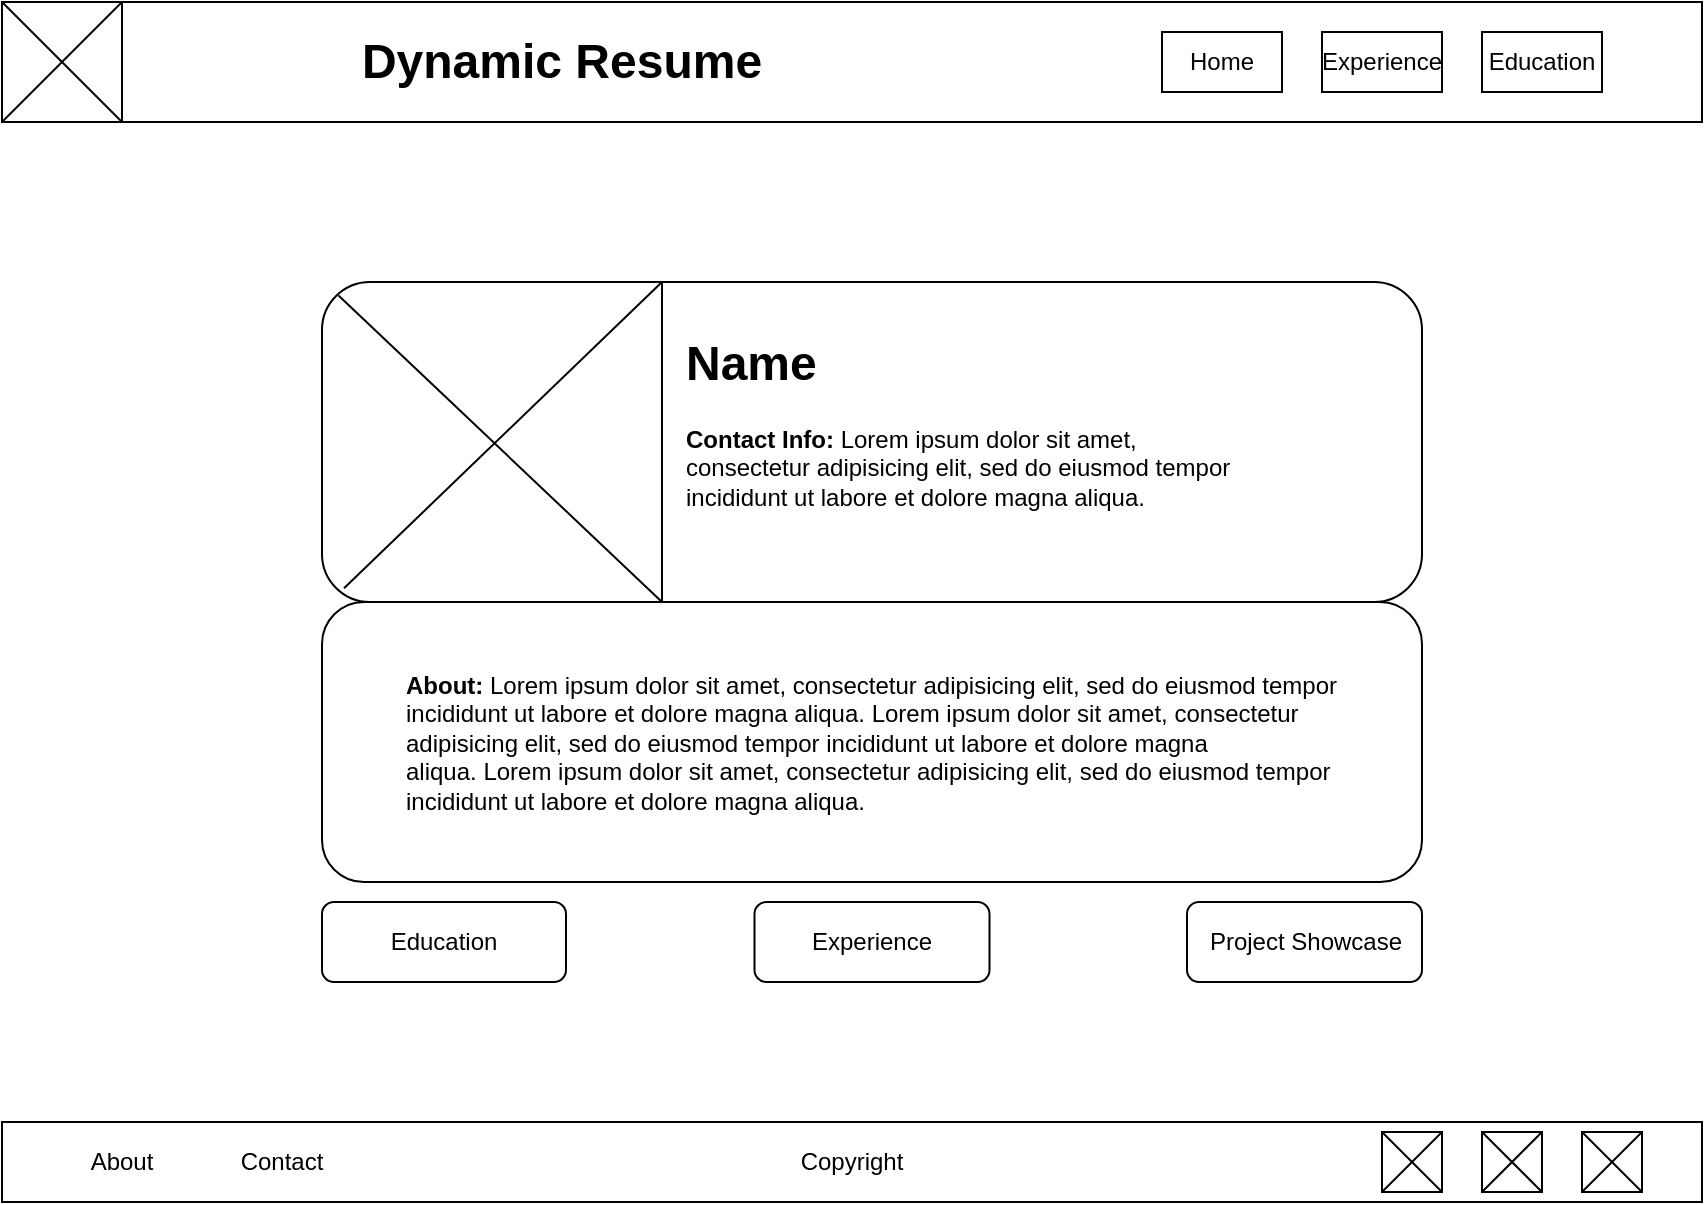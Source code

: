 <mxfile version="24.8.6">
  <diagram name="Page-1" id="dggMZjzIFh-FJJccqIbM">
    <mxGraphModel dx="1518" dy="614" grid="1" gridSize="10" guides="1" tooltips="1" connect="1" arrows="1" fold="1" page="1" pageScale="1" pageWidth="850" pageHeight="1100" math="0" shadow="0">
      <root>
        <mxCell id="0" />
        <mxCell id="1" parent="0" />
        <mxCell id="v6DgjrGTPhHNJOSe_AkJ-1" value="" style="rounded=0;whiteSpace=wrap;html=1;" vertex="1" parent="1">
          <mxGeometry width="850" height="60" as="geometry" />
        </mxCell>
        <mxCell id="v6DgjrGTPhHNJOSe_AkJ-10" value="&lt;h1&gt;Dynamic Resume&lt;/h1&gt;" style="text;html=1;align=center;verticalAlign=middle;whiteSpace=wrap;rounded=0;" vertex="1" parent="1">
          <mxGeometry x="170" y="15" width="220" height="30" as="geometry" />
        </mxCell>
        <mxCell id="v6DgjrGTPhHNJOSe_AkJ-11" value="Home" style="rounded=0;whiteSpace=wrap;html=1;" vertex="1" parent="1">
          <mxGeometry x="580" y="15" width="60" height="30" as="geometry" />
        </mxCell>
        <mxCell id="v6DgjrGTPhHNJOSe_AkJ-12" value="Experience" style="rounded=0;whiteSpace=wrap;html=1;" vertex="1" parent="1">
          <mxGeometry x="660" y="15" width="60" height="30" as="geometry" />
        </mxCell>
        <mxCell id="v6DgjrGTPhHNJOSe_AkJ-13" value="Education" style="rounded=0;whiteSpace=wrap;html=1;" vertex="1" parent="1">
          <mxGeometry x="740" y="15" width="60" height="30" as="geometry" />
        </mxCell>
        <mxCell id="v6DgjrGTPhHNJOSe_AkJ-19" value="" style="rounded=1;whiteSpace=wrap;html=1;" vertex="1" parent="1">
          <mxGeometry x="160" y="140" width="550" height="160" as="geometry" />
        </mxCell>
        <mxCell id="v6DgjrGTPhHNJOSe_AkJ-16" value="" style="endArrow=none;html=1;rounded=0;exitX=0.02;exitY=0.957;exitDx=0;exitDy=0;exitPerimeter=0;" edge="1" parent="1" source="v6DgjrGTPhHNJOSe_AkJ-19">
          <mxGeometry width="50" height="50" relative="1" as="geometry">
            <mxPoint x="160" y="302.857" as="sourcePoint" />
            <mxPoint x="330" y="140" as="targetPoint" />
          </mxGeometry>
        </mxCell>
        <mxCell id="v6DgjrGTPhHNJOSe_AkJ-17" value="" style="endArrow=none;html=1;rounded=0;exitX=0.015;exitY=0.042;exitDx=0;exitDy=0;exitPerimeter=0;" edge="1" parent="1" source="v6DgjrGTPhHNJOSe_AkJ-19">
          <mxGeometry width="50" height="50" relative="1" as="geometry">
            <mxPoint x="170" y="150" as="sourcePoint" />
            <mxPoint x="330" y="300" as="targetPoint" />
          </mxGeometry>
        </mxCell>
        <mxCell id="v6DgjrGTPhHNJOSe_AkJ-20" value="" style="endArrow=none;html=1;rounded=0;" edge="1" parent="1">
          <mxGeometry width="50" height="50" relative="1" as="geometry">
            <mxPoint x="330" y="300" as="sourcePoint" />
            <mxPoint x="330" y="140" as="targetPoint" />
          </mxGeometry>
        </mxCell>
        <mxCell id="v6DgjrGTPhHNJOSe_AkJ-21" value="&lt;h1 style=&quot;margin-top: 0px;&quot;&gt;Name&lt;/h1&gt;&lt;p&gt;&lt;b&gt;Contact Info:&amp;nbsp;&lt;/b&gt;Lorem ipsum dolor sit amet, consectetur adipisicing elit, sed do eiusmod tempor incididunt ut labore et dolore magna aliqua.&lt;/p&gt;" style="text;html=1;whiteSpace=wrap;overflow=hidden;rounded=0;" vertex="1" parent="1">
          <mxGeometry x="340" y="160" width="280" height="120" as="geometry" />
        </mxCell>
        <mxCell id="v6DgjrGTPhHNJOSe_AkJ-22" value="" style="rounded=0;whiteSpace=wrap;html=1;" vertex="1" parent="1">
          <mxGeometry y="560" width="850" height="40" as="geometry" />
        </mxCell>
        <mxCell id="v6DgjrGTPhHNJOSe_AkJ-2" value="" style="rounded=0;whiteSpace=wrap;html=1;" vertex="1" parent="1">
          <mxGeometry width="60" height="60" as="geometry" />
        </mxCell>
        <mxCell id="v6DgjrGTPhHNJOSe_AkJ-3" value="" style="endArrow=none;html=1;rounded=0;exitX=0;exitY=1;exitDx=0;exitDy=0;entryX=1;entryY=0;entryDx=0;entryDy=0;" edge="1" parent="1" source="v6DgjrGTPhHNJOSe_AkJ-2" target="v6DgjrGTPhHNJOSe_AkJ-2">
          <mxGeometry width="50" height="50" relative="1" as="geometry">
            <mxPoint x="400" y="100" as="sourcePoint" />
            <mxPoint x="450" y="50" as="targetPoint" />
          </mxGeometry>
        </mxCell>
        <mxCell id="v6DgjrGTPhHNJOSe_AkJ-4" value="" style="endArrow=none;html=1;rounded=0;exitX=0;exitY=0;exitDx=0;exitDy=0;entryX=1;entryY=1;entryDx=0;entryDy=0;" edge="1" parent="1" source="v6DgjrGTPhHNJOSe_AkJ-2" target="v6DgjrGTPhHNJOSe_AkJ-2">
          <mxGeometry width="50" height="50" relative="1" as="geometry">
            <mxPoint x="10" y="70" as="sourcePoint" />
            <mxPoint x="70" y="10" as="targetPoint" />
          </mxGeometry>
        </mxCell>
        <mxCell id="v6DgjrGTPhHNJOSe_AkJ-31" value="" style="rounded=0;whiteSpace=wrap;html=1;" vertex="1" parent="1">
          <mxGeometry x="690" y="565" width="30" height="30" as="geometry" />
        </mxCell>
        <mxCell id="v6DgjrGTPhHNJOSe_AkJ-32" value="" style="endArrow=none;html=1;rounded=0;exitX=0;exitY=1;exitDx=0;exitDy=0;entryX=1;entryY=0;entryDx=0;entryDy=0;" edge="1" source="v6DgjrGTPhHNJOSe_AkJ-31" target="v6DgjrGTPhHNJOSe_AkJ-31" parent="1">
          <mxGeometry width="50" height="50" relative="1" as="geometry">
            <mxPoint x="410" y="160" as="sourcePoint" />
            <mxPoint x="460" y="110" as="targetPoint" />
          </mxGeometry>
        </mxCell>
        <mxCell id="v6DgjrGTPhHNJOSe_AkJ-33" value="" style="endArrow=none;html=1;rounded=0;exitX=0;exitY=0;exitDx=0;exitDy=0;entryX=1;entryY=1;entryDx=0;entryDy=0;" edge="1" source="v6DgjrGTPhHNJOSe_AkJ-31" target="v6DgjrGTPhHNJOSe_AkJ-31" parent="1">
          <mxGeometry width="50" height="50" relative="1" as="geometry">
            <mxPoint x="20" y="130" as="sourcePoint" />
            <mxPoint x="80" y="70" as="targetPoint" />
          </mxGeometry>
        </mxCell>
        <mxCell id="v6DgjrGTPhHNJOSe_AkJ-36" value="" style="rounded=0;whiteSpace=wrap;html=1;" vertex="1" parent="1">
          <mxGeometry x="740" y="565" width="30" height="30" as="geometry" />
        </mxCell>
        <mxCell id="v6DgjrGTPhHNJOSe_AkJ-37" value="" style="endArrow=none;html=1;rounded=0;exitX=0;exitY=1;exitDx=0;exitDy=0;entryX=1;entryY=0;entryDx=0;entryDy=0;" edge="1" source="v6DgjrGTPhHNJOSe_AkJ-36" target="v6DgjrGTPhHNJOSe_AkJ-36" parent="1">
          <mxGeometry width="50" height="50" relative="1" as="geometry">
            <mxPoint x="470" y="160" as="sourcePoint" />
            <mxPoint x="520" y="110" as="targetPoint" />
          </mxGeometry>
        </mxCell>
        <mxCell id="v6DgjrGTPhHNJOSe_AkJ-38" value="" style="endArrow=none;html=1;rounded=0;exitX=0;exitY=0;exitDx=0;exitDy=0;entryX=1;entryY=1;entryDx=0;entryDy=0;" edge="1" source="v6DgjrGTPhHNJOSe_AkJ-36" target="v6DgjrGTPhHNJOSe_AkJ-36" parent="1">
          <mxGeometry width="50" height="50" relative="1" as="geometry">
            <mxPoint x="80" y="130" as="sourcePoint" />
            <mxPoint x="140" y="70" as="targetPoint" />
          </mxGeometry>
        </mxCell>
        <mxCell id="v6DgjrGTPhHNJOSe_AkJ-39" value="" style="rounded=0;whiteSpace=wrap;html=1;" vertex="1" parent="1">
          <mxGeometry x="790" y="565" width="30" height="30" as="geometry" />
        </mxCell>
        <mxCell id="v6DgjrGTPhHNJOSe_AkJ-40" value="" style="endArrow=none;html=1;rounded=0;exitX=0;exitY=1;exitDx=0;exitDy=0;entryX=1;entryY=0;entryDx=0;entryDy=0;" edge="1" source="v6DgjrGTPhHNJOSe_AkJ-39" target="v6DgjrGTPhHNJOSe_AkJ-39" parent="1">
          <mxGeometry width="50" height="50" relative="1" as="geometry">
            <mxPoint x="530" y="160" as="sourcePoint" />
            <mxPoint x="580" y="110" as="targetPoint" />
          </mxGeometry>
        </mxCell>
        <mxCell id="v6DgjrGTPhHNJOSe_AkJ-41" value="" style="endArrow=none;html=1;rounded=0;exitX=0;exitY=0;exitDx=0;exitDy=0;entryX=1;entryY=1;entryDx=0;entryDy=0;" edge="1" source="v6DgjrGTPhHNJOSe_AkJ-39" target="v6DgjrGTPhHNJOSe_AkJ-39" parent="1">
          <mxGeometry width="50" height="50" relative="1" as="geometry">
            <mxPoint x="140" y="130" as="sourcePoint" />
            <mxPoint x="200" y="70" as="targetPoint" />
          </mxGeometry>
        </mxCell>
        <mxCell id="v6DgjrGTPhHNJOSe_AkJ-42" value="Contact" style="text;html=1;align=center;verticalAlign=middle;whiteSpace=wrap;rounded=0;" vertex="1" parent="1">
          <mxGeometry x="110" y="565" width="60" height="30" as="geometry" />
        </mxCell>
        <mxCell id="v6DgjrGTPhHNJOSe_AkJ-43" value="About" style="text;html=1;align=center;verticalAlign=middle;whiteSpace=wrap;rounded=0;" vertex="1" parent="1">
          <mxGeometry x="30" y="565" width="60" height="30" as="geometry" />
        </mxCell>
        <mxCell id="v6DgjrGTPhHNJOSe_AkJ-44" value="Copyright" style="text;html=1;align=center;verticalAlign=middle;whiteSpace=wrap;rounded=0;" vertex="1" parent="1">
          <mxGeometry x="395" y="565" width="60" height="30" as="geometry" />
        </mxCell>
        <mxCell id="v6DgjrGTPhHNJOSe_AkJ-45" value="" style="rounded=1;whiteSpace=wrap;html=1;" vertex="1" parent="1">
          <mxGeometry x="160" y="300" width="550" height="140" as="geometry" />
        </mxCell>
        <mxCell id="v6DgjrGTPhHNJOSe_AkJ-47" value="&lt;p style=&quot;margin-top: 0px;&quot;&gt;&lt;b style=&quot;background-color: initial; font-size: 12px;&quot;&gt;About:&amp;nbsp;&lt;/b&gt;&lt;span style=&quot;background-color: initial; font-size: 12px; font-weight: normal;&quot;&gt;Lorem ipsum dolor sit amet, consectetur adipisicing elit, sed do eiusmod tempor incididunt ut labore et dolore magna aliqua.&amp;nbsp;&lt;/span&gt;&lt;span style=&quot;background-color: initial; font-size: 12px; font-weight: normal;&quot;&gt;Lorem ipsum dolor sit amet, consectetur adipisicing elit, sed do eiusmod tempor incididunt ut labore et dolore magna aliqua.&amp;nbsp;&lt;/span&gt;&lt;span style=&quot;background-color: initial; font-size: 12px; font-weight: normal;&quot;&gt;Lorem ipsum dolor sit amet, consectetur adipisicing elit, sed do eiusmod tempor incididunt ut labore et dolore magna aliqua.&lt;/span&gt;&lt;/p&gt;" style="text;html=1;whiteSpace=wrap;overflow=hidden;rounded=0;align=left;" vertex="1" parent="1">
          <mxGeometry x="200" y="327.5" width="470" height="105" as="geometry" />
        </mxCell>
        <mxCell id="v6DgjrGTPhHNJOSe_AkJ-48" value="Education" style="rounded=1;whiteSpace=wrap;html=1;" vertex="1" parent="1">
          <mxGeometry x="160" y="450" width="122" height="40" as="geometry" />
        </mxCell>
        <mxCell id="v6DgjrGTPhHNJOSe_AkJ-49" value="Experience" style="rounded=1;whiteSpace=wrap;html=1;align=center;" vertex="1" parent="1">
          <mxGeometry x="376.25" y="450" width="117.5" height="40" as="geometry" />
        </mxCell>
        <mxCell id="v6DgjrGTPhHNJOSe_AkJ-50" value="Project Showcase" style="rounded=1;whiteSpace=wrap;html=1;" vertex="1" parent="1">
          <mxGeometry x="592.5" y="450" width="117.5" height="40" as="geometry" />
        </mxCell>
      </root>
    </mxGraphModel>
  </diagram>
</mxfile>
